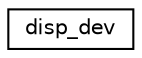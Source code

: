 digraph "Graphical Class Hierarchy"
{
 // LATEX_PDF_SIZE
  edge [fontname="Helvetica",fontsize="10",labelfontname="Helvetica",labelfontsize="10"];
  node [fontname="Helvetica",fontsize="10",shape=record];
  rankdir="LR";
  Node0 [label="disp_dev",height=0.2,width=0.4,color="black", fillcolor="white", style="filled",URL="$structdisp__dev.html",tooltip="Generic type for a display device."];
}
